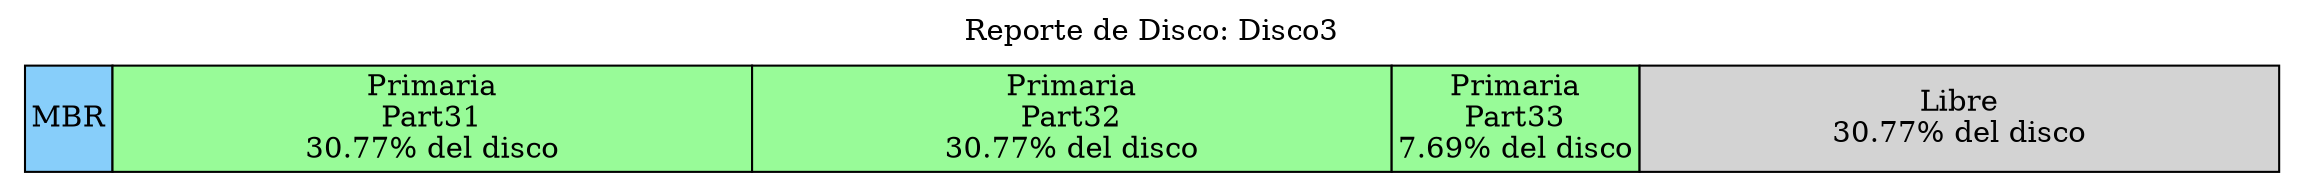 digraph G {
  rankdir=LR;
  node [shape=none];
  labelloc="t";
  label="Reporte de Disco: Disco3";
  diskStructure [label=<
    <table border="0" cellborder="1" cellspacing="0" width="1000">
      <tr>
        <td bgcolor="#87CEFA" width="0">MBR<br/></td>
        <td bgcolor="#98FB98" width="307">Primaria<br/>Part31<br/>30.77% del disco</td>
        <td bgcolor="#98FB98" width="307">Primaria<br/>Part32<br/>30.77% del disco</td>
        <td bgcolor="#98FB98" width="76">Primaria<br/>Part33<br/>7.69% del disco</td>
        <td bgcolor="#D3D3D3" width="307">Libre<br/>30.77% del disco</td>
      </tr>
    </table>
  >];
}

